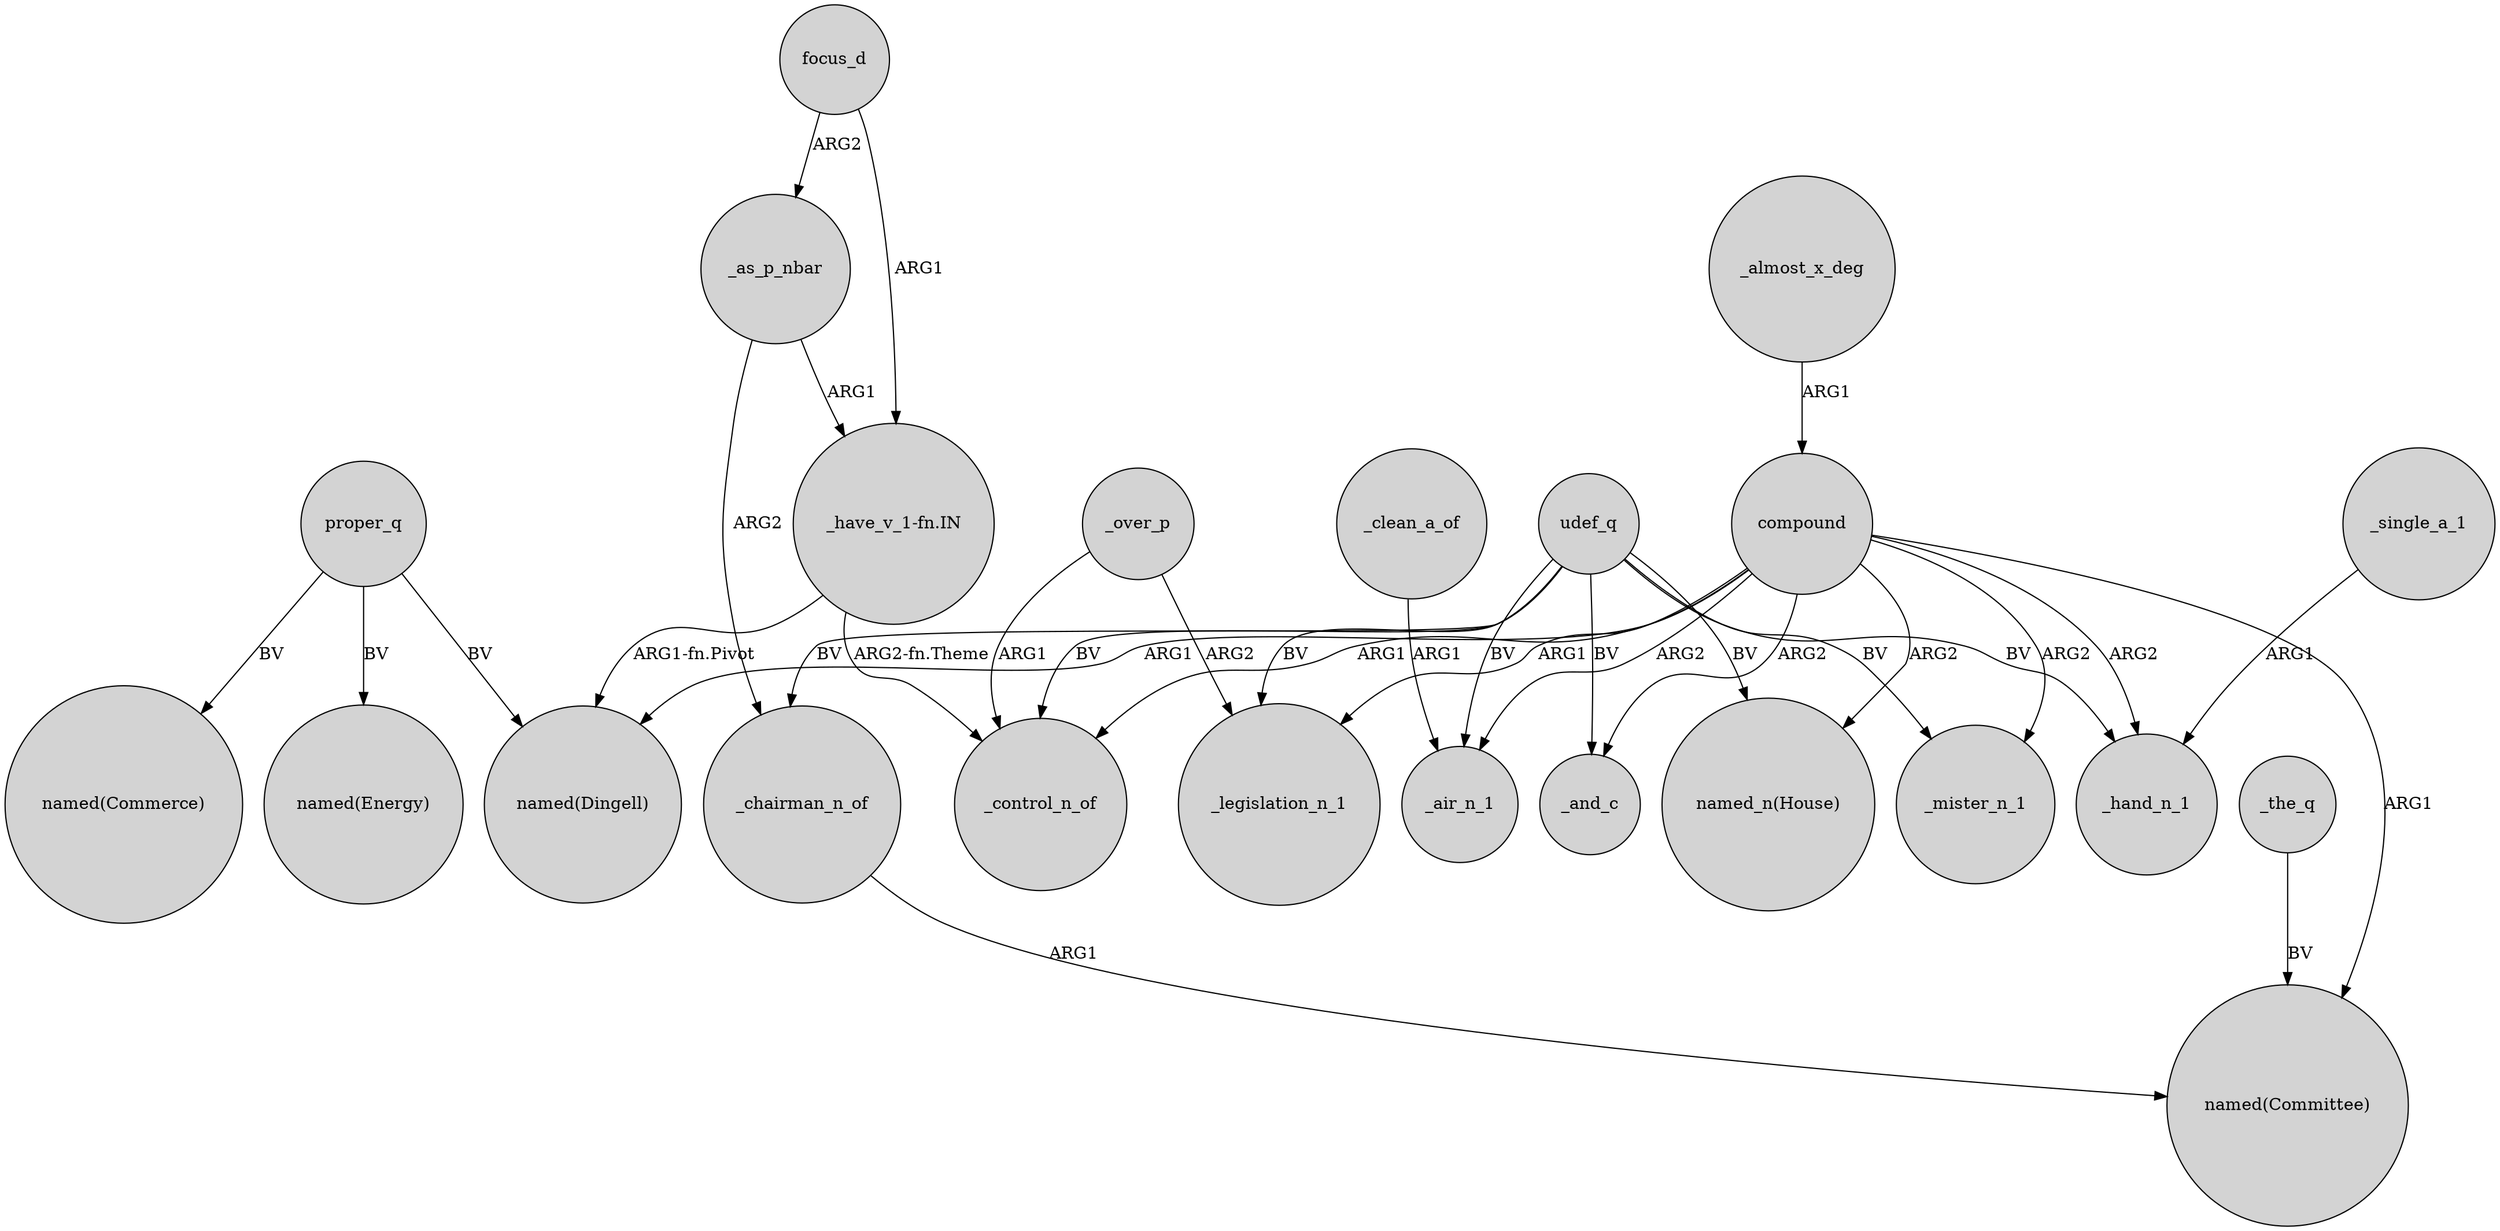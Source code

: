 digraph {
	node [shape=circle style=filled]
	focus_d -> "_have_v_1-fn.IN" [label=ARG1]
	udef_q -> "named_n(House)" [label=BV]
	_chairman_n_of -> "named(Committee)" [label=ARG1]
	udef_q -> _air_n_1 [label=BV]
	proper_q -> "named(Dingell)" [label=BV]
	_over_p -> _legislation_n_1 [label=ARG2]
	compound -> _hand_n_1 [label=ARG2]
	udef_q -> _control_n_of [label=BV]
	_single_a_1 -> _hand_n_1 [label=ARG1]
	compound -> _mister_n_1 [label=ARG2]
	udef_q -> _mister_n_1 [label=BV]
	_over_p -> _control_n_of [label=ARG1]
	compound -> "named(Dingell)" [label=ARG1]
	_as_p_nbar -> _chairman_n_of [label=ARG2]
	udef_q -> _chairman_n_of [label=BV]
	proper_q -> "named(Energy)" [label=BV]
	"_have_v_1-fn.IN" -> "named(Dingell)" [label="ARG1-fn.Pivot"]
	_almost_x_deg -> compound [label=ARG1]
	compound -> _and_c [label=ARG2]
	"_have_v_1-fn.IN" -> _control_n_of [label="ARG2-fn.Theme"]
	compound -> _control_n_of [label=ARG1]
	udef_q -> _hand_n_1 [label=BV]
	_as_p_nbar -> "_have_v_1-fn.IN" [label=ARG1]
	compound -> "named_n(House)" [label=ARG2]
	compound -> "named(Committee)" [label=ARG1]
	compound -> _legislation_n_1 [label=ARG1]
	proper_q -> "named(Commerce)" [label=BV]
	compound -> _air_n_1 [label=ARG2]
	focus_d -> _as_p_nbar [label=ARG2]
	udef_q -> _legislation_n_1 [label=BV]
	_the_q -> "named(Committee)" [label=BV]
	udef_q -> _and_c [label=BV]
	_clean_a_of -> _air_n_1 [label=ARG1]
}
